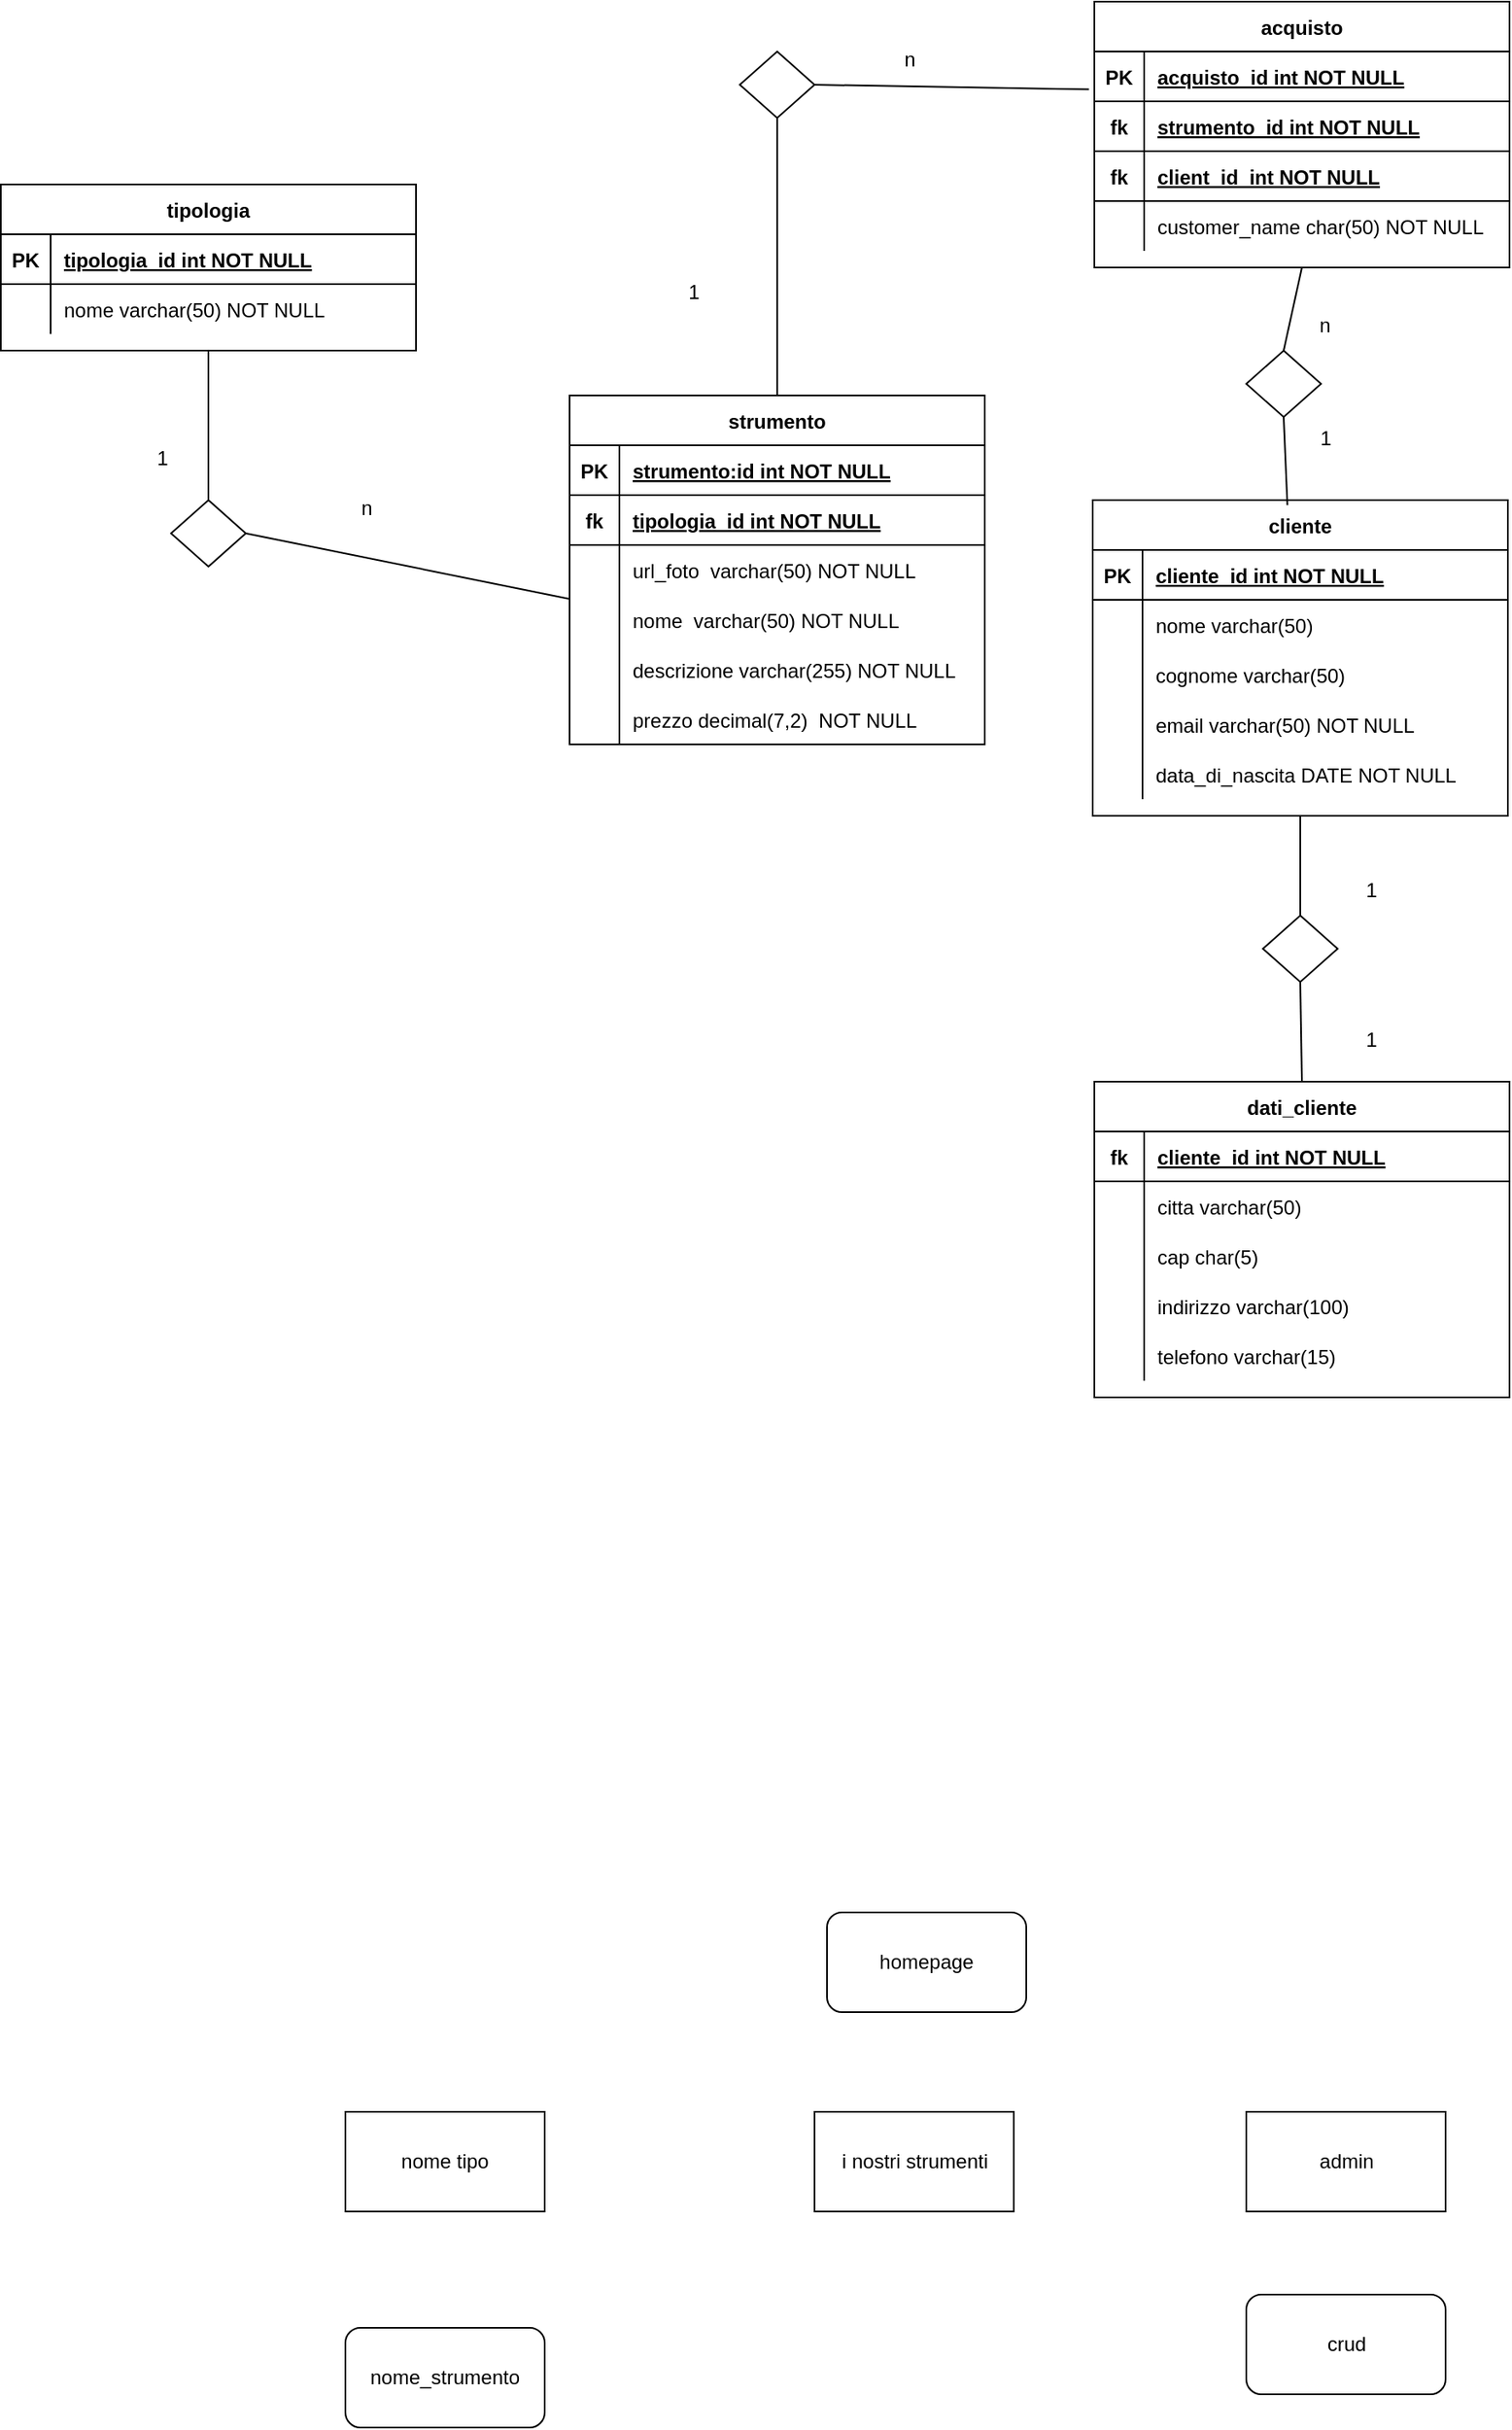 <mxfile version="20.5.3" type="embed"><diagram id="R2lEEEUBdFMjLlhIrx00" name="Page-1"><mxGraphModel dx="2810" dy="2966" grid="1" gridSize="10" guides="1" tooltips="1" connect="1" arrows="1" fold="1" page="1" pageScale="1" pageWidth="850" pageHeight="1100" math="0" shadow="0" extFonts="Permanent Marker^https://fonts.googleapis.com/css?family=Permanent+Marker"><root><mxCell id="0"/><mxCell id="1" parent="0"/><mxCell id="C-vyLk0tnHw3VtMMgP7b-23" value="strumento" style="shape=table;startSize=30;container=1;collapsible=1;childLayout=tableLayout;fixedRows=1;rowLines=0;fontStyle=1;align=center;resizeLast=1;" parent="1" vertex="1"><mxGeometry x="175" y="207" width="250" height="210" as="geometry"/></mxCell><mxCell id="0L6NNdQoNiZT2epKja19-103" value="" style="shape=partialRectangle;collapsible=0;dropTarget=0;pointerEvents=0;fillColor=none;points=[[0,0.5],[1,0.5]];portConstraint=eastwest;top=0;left=0;right=0;bottom=1;" parent="C-vyLk0tnHw3VtMMgP7b-23" vertex="1"><mxGeometry y="30" width="250" height="30" as="geometry"/></mxCell><mxCell id="0L6NNdQoNiZT2epKja19-104" value="PK" style="shape=partialRectangle;overflow=hidden;connectable=0;fillColor=none;top=0;left=0;bottom=0;right=0;fontStyle=1;" parent="0L6NNdQoNiZT2epKja19-103" vertex="1"><mxGeometry width="30" height="30" as="geometry"><mxRectangle width="30" height="30" as="alternateBounds"/></mxGeometry></mxCell><mxCell id="0L6NNdQoNiZT2epKja19-105" value="strumento:id int NOT NULL " style="shape=partialRectangle;overflow=hidden;connectable=0;fillColor=none;top=0;left=0;bottom=0;right=0;align=left;spacingLeft=6;fontStyle=5;" parent="0L6NNdQoNiZT2epKja19-103" vertex="1"><mxGeometry x="30" width="220" height="30" as="geometry"><mxRectangle width="220" height="30" as="alternateBounds"/></mxGeometry></mxCell><mxCell id="C-vyLk0tnHw3VtMMgP7b-24" value="" style="shape=partialRectangle;collapsible=0;dropTarget=0;pointerEvents=0;fillColor=none;points=[[0,0.5],[1,0.5]];portConstraint=eastwest;top=0;left=0;right=0;bottom=1;" parent="C-vyLk0tnHw3VtMMgP7b-23" vertex="1"><mxGeometry y="60" width="250" height="30" as="geometry"/></mxCell><mxCell id="C-vyLk0tnHw3VtMMgP7b-25" value="fk" style="shape=partialRectangle;overflow=hidden;connectable=0;fillColor=none;top=0;left=0;bottom=0;right=0;fontStyle=1;" parent="C-vyLk0tnHw3VtMMgP7b-24" vertex="1"><mxGeometry width="30" height="30" as="geometry"><mxRectangle width="30" height="30" as="alternateBounds"/></mxGeometry></mxCell><mxCell id="C-vyLk0tnHw3VtMMgP7b-26" value="tipologia_id int NOT NULL " style="shape=partialRectangle;overflow=hidden;connectable=0;fillColor=none;top=0;left=0;bottom=0;right=0;align=left;spacingLeft=6;fontStyle=5;" parent="C-vyLk0tnHw3VtMMgP7b-24" vertex="1"><mxGeometry x="30" width="220" height="30" as="geometry"><mxRectangle width="220" height="30" as="alternateBounds"/></mxGeometry></mxCell><mxCell id="0L6NNdQoNiZT2epKja19-24" value="" style="shape=partialRectangle;collapsible=0;dropTarget=0;pointerEvents=0;fillColor=none;points=[[0,0.5],[1,0.5]];portConstraint=eastwest;top=0;left=0;right=0;bottom=0;" parent="C-vyLk0tnHw3VtMMgP7b-23" vertex="1"><mxGeometry y="90" width="250" height="30" as="geometry"/></mxCell><mxCell id="0L6NNdQoNiZT2epKja19-25" value="" style="shape=partialRectangle;overflow=hidden;connectable=0;fillColor=none;top=0;left=0;bottom=0;right=0;" parent="0L6NNdQoNiZT2epKja19-24" vertex="1"><mxGeometry width="30" height="30" as="geometry"><mxRectangle width="30" height="30" as="alternateBounds"/></mxGeometry></mxCell><mxCell id="0L6NNdQoNiZT2epKja19-26" value="url_foto  varchar(50) NOT NULL" style="shape=partialRectangle;overflow=hidden;connectable=0;fillColor=none;top=0;left=0;bottom=0;right=0;align=left;spacingLeft=6;" parent="0L6NNdQoNiZT2epKja19-24" vertex="1"><mxGeometry x="30" width="220" height="30" as="geometry"><mxRectangle width="220" height="30" as="alternateBounds"/></mxGeometry></mxCell><mxCell id="0L6NNdQoNiZT2epKja19-27" value="" style="shape=partialRectangle;collapsible=0;dropTarget=0;pointerEvents=0;fillColor=none;points=[[0,0.5],[1,0.5]];portConstraint=eastwest;top=0;left=0;right=0;bottom=0;" parent="C-vyLk0tnHw3VtMMgP7b-23" vertex="1"><mxGeometry y="120" width="250" height="30" as="geometry"/></mxCell><mxCell id="0L6NNdQoNiZT2epKja19-28" value="" style="shape=partialRectangle;overflow=hidden;connectable=0;fillColor=none;top=0;left=0;bottom=0;right=0;" parent="0L6NNdQoNiZT2epKja19-27" vertex="1"><mxGeometry width="30" height="30" as="geometry"><mxRectangle width="30" height="30" as="alternateBounds"/></mxGeometry></mxCell><mxCell id="0L6NNdQoNiZT2epKja19-29" value="nome  varchar(50) NOT NULL" style="shape=partialRectangle;overflow=hidden;connectable=0;fillColor=none;top=0;left=0;bottom=0;right=0;align=left;spacingLeft=6;" parent="0L6NNdQoNiZT2epKja19-27" vertex="1"><mxGeometry x="30" width="220" height="30" as="geometry"><mxRectangle width="220" height="30" as="alternateBounds"/></mxGeometry></mxCell><mxCell id="0L6NNdQoNiZT2epKja19-30" value="" style="shape=partialRectangle;collapsible=0;dropTarget=0;pointerEvents=0;fillColor=none;points=[[0,0.5],[1,0.5]];portConstraint=eastwest;top=0;left=0;right=0;bottom=0;" parent="C-vyLk0tnHw3VtMMgP7b-23" vertex="1"><mxGeometry y="150" width="250" height="30" as="geometry"/></mxCell><mxCell id="0L6NNdQoNiZT2epKja19-31" value="" style="shape=partialRectangle;overflow=hidden;connectable=0;fillColor=none;top=0;left=0;bottom=0;right=0;" parent="0L6NNdQoNiZT2epKja19-30" vertex="1"><mxGeometry width="30" height="30" as="geometry"><mxRectangle width="30" height="30" as="alternateBounds"/></mxGeometry></mxCell><mxCell id="0L6NNdQoNiZT2epKja19-32" value="descrizione varchar(255) NOT NULL" style="shape=partialRectangle;overflow=hidden;connectable=0;fillColor=none;top=0;left=0;bottom=0;right=0;align=left;spacingLeft=6;" parent="0L6NNdQoNiZT2epKja19-30" vertex="1"><mxGeometry x="30" width="220" height="30" as="geometry"><mxRectangle width="220" height="30" as="alternateBounds"/></mxGeometry></mxCell><mxCell id="C-vyLk0tnHw3VtMMgP7b-27" value="" style="shape=partialRectangle;collapsible=0;dropTarget=0;pointerEvents=0;fillColor=none;points=[[0,0.5],[1,0.5]];portConstraint=eastwest;top=0;left=0;right=0;bottom=0;" parent="C-vyLk0tnHw3VtMMgP7b-23" vertex="1"><mxGeometry y="180" width="250" height="30" as="geometry"/></mxCell><mxCell id="C-vyLk0tnHw3VtMMgP7b-28" value="" style="shape=partialRectangle;overflow=hidden;connectable=0;fillColor=none;top=0;left=0;bottom=0;right=0;" parent="C-vyLk0tnHw3VtMMgP7b-27" vertex="1"><mxGeometry width="30" height="30" as="geometry"><mxRectangle width="30" height="30" as="alternateBounds"/></mxGeometry></mxCell><mxCell id="C-vyLk0tnHw3VtMMgP7b-29" value="prezzo decimal(7,2)  NOT NULL" style="shape=partialRectangle;overflow=hidden;connectable=0;fillColor=none;top=0;left=0;bottom=0;right=0;align=left;spacingLeft=6;" parent="C-vyLk0tnHw3VtMMgP7b-27" vertex="1"><mxGeometry x="30" width="220" height="30" as="geometry"><mxRectangle width="220" height="30" as="alternateBounds"/></mxGeometry></mxCell><mxCell id="0L6NNdQoNiZT2epKja19-1" value="tipologia" style="shape=table;startSize=30;container=1;collapsible=1;childLayout=tableLayout;fixedRows=1;rowLines=0;fontStyle=1;align=center;resizeLast=1;" parent="1" vertex="1"><mxGeometry x="-167.5" y="80" width="250" height="100" as="geometry"/></mxCell><mxCell id="0L6NNdQoNiZT2epKja19-2" value="" style="shape=partialRectangle;collapsible=0;dropTarget=0;pointerEvents=0;fillColor=none;points=[[0,0.5],[1,0.5]];portConstraint=eastwest;top=0;left=0;right=0;bottom=1;" parent="0L6NNdQoNiZT2epKja19-1" vertex="1"><mxGeometry y="30" width="250" height="30" as="geometry"/></mxCell><mxCell id="0L6NNdQoNiZT2epKja19-3" value="PK" style="shape=partialRectangle;overflow=hidden;connectable=0;fillColor=none;top=0;left=0;bottom=0;right=0;fontStyle=1;" parent="0L6NNdQoNiZT2epKja19-2" vertex="1"><mxGeometry width="30" height="30" as="geometry"><mxRectangle width="30" height="30" as="alternateBounds"/></mxGeometry></mxCell><mxCell id="0L6NNdQoNiZT2epKja19-4" value="tipologia_id int NOT NULL " style="shape=partialRectangle;overflow=hidden;connectable=0;fillColor=none;top=0;left=0;bottom=0;right=0;align=left;spacingLeft=6;fontStyle=5;" parent="0L6NNdQoNiZT2epKja19-2" vertex="1"><mxGeometry x="30" width="220" height="30" as="geometry"><mxRectangle width="220" height="30" as="alternateBounds"/></mxGeometry></mxCell><mxCell id="0L6NNdQoNiZT2epKja19-5" value="" style="shape=partialRectangle;collapsible=0;dropTarget=0;pointerEvents=0;fillColor=none;points=[[0,0.5],[1,0.5]];portConstraint=eastwest;top=0;left=0;right=0;bottom=0;" parent="0L6NNdQoNiZT2epKja19-1" vertex="1"><mxGeometry y="60" width="250" height="30" as="geometry"/></mxCell><mxCell id="0L6NNdQoNiZT2epKja19-6" value="" style="shape=partialRectangle;overflow=hidden;connectable=0;fillColor=none;top=0;left=0;bottom=0;right=0;" parent="0L6NNdQoNiZT2epKja19-5" vertex="1"><mxGeometry width="30" height="30" as="geometry"><mxRectangle width="30" height="30" as="alternateBounds"/></mxGeometry></mxCell><mxCell id="0L6NNdQoNiZT2epKja19-7" value="nome varchar(50) NOT NULL" style="shape=partialRectangle;overflow=hidden;connectable=0;fillColor=none;top=0;left=0;bottom=0;right=0;align=left;spacingLeft=6;" parent="0L6NNdQoNiZT2epKja19-5" vertex="1"><mxGeometry x="30" width="220" height="30" as="geometry"><mxRectangle width="220" height="30" as="alternateBounds"/></mxGeometry></mxCell><mxCell id="0L6NNdQoNiZT2epKja19-8" value="cliente" style="shape=table;startSize=30;container=1;collapsible=1;childLayout=tableLayout;fixedRows=1;rowLines=0;fontStyle=1;align=center;resizeLast=1;" parent="1" vertex="1"><mxGeometry x="490" y="270" width="250" height="190" as="geometry"/></mxCell><mxCell id="0L6NNdQoNiZT2epKja19-9" value="" style="shape=partialRectangle;collapsible=0;dropTarget=0;pointerEvents=0;fillColor=none;points=[[0,0.5],[1,0.5]];portConstraint=eastwest;top=0;left=0;right=0;bottom=1;" parent="0L6NNdQoNiZT2epKja19-8" vertex="1"><mxGeometry y="30" width="250" height="30" as="geometry"/></mxCell><mxCell id="0L6NNdQoNiZT2epKja19-10" value="PK" style="shape=partialRectangle;overflow=hidden;connectable=0;fillColor=none;top=0;left=0;bottom=0;right=0;fontStyle=1;" parent="0L6NNdQoNiZT2epKja19-9" vertex="1"><mxGeometry width="30" height="30" as="geometry"><mxRectangle width="30" height="30" as="alternateBounds"/></mxGeometry></mxCell><mxCell id="0L6NNdQoNiZT2epKja19-11" value="cliente_id int NOT NULL " style="shape=partialRectangle;overflow=hidden;connectable=0;fillColor=none;top=0;left=0;bottom=0;right=0;align=left;spacingLeft=6;fontStyle=5;" parent="0L6NNdQoNiZT2epKja19-9" vertex="1"><mxGeometry x="30" width="220" height="30" as="geometry"><mxRectangle width="220" height="30" as="alternateBounds"/></mxGeometry></mxCell><mxCell id="0L6NNdQoNiZT2epKja19-12" value="" style="shape=partialRectangle;collapsible=0;dropTarget=0;pointerEvents=0;fillColor=none;points=[[0,0.5],[1,0.5]];portConstraint=eastwest;top=0;left=0;right=0;bottom=0;" parent="0L6NNdQoNiZT2epKja19-8" vertex="1"><mxGeometry y="60" width="250" height="30" as="geometry"/></mxCell><mxCell id="0L6NNdQoNiZT2epKja19-13" value="" style="shape=partialRectangle;overflow=hidden;connectable=0;fillColor=none;top=0;left=0;bottom=0;right=0;" parent="0L6NNdQoNiZT2epKja19-12" vertex="1"><mxGeometry width="30" height="30" as="geometry"><mxRectangle width="30" height="30" as="alternateBounds"/></mxGeometry></mxCell><mxCell id="0L6NNdQoNiZT2epKja19-14" value="nome varchar(50)" style="shape=partialRectangle;overflow=hidden;connectable=0;fillColor=none;top=0;left=0;bottom=0;right=0;align=left;spacingLeft=6;" parent="0L6NNdQoNiZT2epKja19-12" vertex="1"><mxGeometry x="30" width="220" height="30" as="geometry"><mxRectangle width="220" height="30" as="alternateBounds"/></mxGeometry></mxCell><mxCell id="0L6NNdQoNiZT2epKja19-48" value="" style="shape=partialRectangle;collapsible=0;dropTarget=0;pointerEvents=0;fillColor=none;points=[[0,0.5],[1,0.5]];portConstraint=eastwest;top=0;left=0;right=0;bottom=0;" parent="0L6NNdQoNiZT2epKja19-8" vertex="1"><mxGeometry y="90" width="250" height="30" as="geometry"/></mxCell><mxCell id="0L6NNdQoNiZT2epKja19-49" value="" style="shape=partialRectangle;overflow=hidden;connectable=0;fillColor=none;top=0;left=0;bottom=0;right=0;" parent="0L6NNdQoNiZT2epKja19-48" vertex="1"><mxGeometry width="30" height="30" as="geometry"><mxRectangle width="30" height="30" as="alternateBounds"/></mxGeometry></mxCell><mxCell id="0L6NNdQoNiZT2epKja19-50" value="cognome varchar(50) " style="shape=partialRectangle;overflow=hidden;connectable=0;fillColor=none;top=0;left=0;bottom=0;right=0;align=left;spacingLeft=6;" parent="0L6NNdQoNiZT2epKja19-48" vertex="1"><mxGeometry x="30" width="220" height="30" as="geometry"><mxRectangle width="220" height="30" as="alternateBounds"/></mxGeometry></mxCell><mxCell id="0L6NNdQoNiZT2epKja19-51" value="" style="shape=partialRectangle;collapsible=0;dropTarget=0;pointerEvents=0;fillColor=none;points=[[0,0.5],[1,0.5]];portConstraint=eastwest;top=0;left=0;right=0;bottom=0;" parent="0L6NNdQoNiZT2epKja19-8" vertex="1"><mxGeometry y="120" width="250" height="30" as="geometry"/></mxCell><mxCell id="0L6NNdQoNiZT2epKja19-52" value="" style="shape=partialRectangle;overflow=hidden;connectable=0;fillColor=none;top=0;left=0;bottom=0;right=0;" parent="0L6NNdQoNiZT2epKja19-51" vertex="1"><mxGeometry width="30" height="30" as="geometry"><mxRectangle width="30" height="30" as="alternateBounds"/></mxGeometry></mxCell><mxCell id="0L6NNdQoNiZT2epKja19-53" value="email varchar(50) NOT NULL" style="shape=partialRectangle;overflow=hidden;connectable=0;fillColor=none;top=0;left=0;bottom=0;right=0;align=left;spacingLeft=6;" parent="0L6NNdQoNiZT2epKja19-51" vertex="1"><mxGeometry x="30" width="220" height="30" as="geometry"><mxRectangle width="220" height="30" as="alternateBounds"/></mxGeometry></mxCell><mxCell id="0L6NNdQoNiZT2epKja19-54" value="" style="shape=partialRectangle;collapsible=0;dropTarget=0;pointerEvents=0;fillColor=none;points=[[0,0.5],[1,0.5]];portConstraint=eastwest;top=0;left=0;right=0;bottom=0;" parent="0L6NNdQoNiZT2epKja19-8" vertex="1"><mxGeometry y="150" width="250" height="30" as="geometry"/></mxCell><mxCell id="0L6NNdQoNiZT2epKja19-55" value="" style="shape=partialRectangle;overflow=hidden;connectable=0;fillColor=none;top=0;left=0;bottom=0;right=0;" parent="0L6NNdQoNiZT2epKja19-54" vertex="1"><mxGeometry width="30" height="30" as="geometry"><mxRectangle width="30" height="30" as="alternateBounds"/></mxGeometry></mxCell><mxCell id="0L6NNdQoNiZT2epKja19-56" value="data_di_nascita DATE NOT NULL" style="shape=partialRectangle;overflow=hidden;connectable=0;fillColor=none;top=0;left=0;bottom=0;right=0;align=left;spacingLeft=6;" parent="0L6NNdQoNiZT2epKja19-54" vertex="1"><mxGeometry x="30" width="220" height="30" as="geometry"><mxRectangle width="220" height="30" as="alternateBounds"/></mxGeometry></mxCell><mxCell id="0L6NNdQoNiZT2epKja19-15" value="acquisto" style="shape=table;startSize=30;container=1;collapsible=1;childLayout=tableLayout;fixedRows=1;rowLines=0;fontStyle=1;align=center;resizeLast=1;" parent="1" vertex="1"><mxGeometry x="491" y="-30" width="250" height="160" as="geometry"/></mxCell><mxCell id="0L6NNdQoNiZT2epKja19-16" value="" style="shape=partialRectangle;collapsible=0;dropTarget=0;pointerEvents=0;fillColor=none;points=[[0,0.5],[1,0.5]];portConstraint=eastwest;top=0;left=0;right=0;bottom=1;" parent="0L6NNdQoNiZT2epKja19-15" vertex="1"><mxGeometry y="30" width="250" height="30" as="geometry"/></mxCell><mxCell id="0L6NNdQoNiZT2epKja19-17" value="PK" style="shape=partialRectangle;overflow=hidden;connectable=0;fillColor=none;top=0;left=0;bottom=0;right=0;fontStyle=1;" parent="0L6NNdQoNiZT2epKja19-16" vertex="1"><mxGeometry width="30" height="30" as="geometry"><mxRectangle width="30" height="30" as="alternateBounds"/></mxGeometry></mxCell><mxCell id="0L6NNdQoNiZT2epKja19-18" value="acquisto_id int NOT NULL " style="shape=partialRectangle;overflow=hidden;connectable=0;fillColor=none;top=0;left=0;bottom=0;right=0;align=left;spacingLeft=6;fontStyle=5;" parent="0L6NNdQoNiZT2epKja19-16" vertex="1"><mxGeometry x="30" width="220" height="30" as="geometry"><mxRectangle width="220" height="30" as="alternateBounds"/></mxGeometry></mxCell><mxCell id="0L6NNdQoNiZT2epKja19-107" value="" style="shape=partialRectangle;collapsible=0;dropTarget=0;pointerEvents=0;fillColor=none;points=[[0,0.5],[1,0.5]];portConstraint=eastwest;top=0;left=0;right=0;bottom=1;" parent="0L6NNdQoNiZT2epKja19-15" vertex="1"><mxGeometry y="60" width="250" height="30" as="geometry"/></mxCell><mxCell id="0L6NNdQoNiZT2epKja19-108" value="fk" style="shape=partialRectangle;overflow=hidden;connectable=0;fillColor=none;top=0;left=0;bottom=0;right=0;fontStyle=1;" parent="0L6NNdQoNiZT2epKja19-107" vertex="1"><mxGeometry width="30" height="30" as="geometry"><mxRectangle width="30" height="30" as="alternateBounds"/></mxGeometry></mxCell><mxCell id="0L6NNdQoNiZT2epKja19-109" value="strumento_id int NOT NULL " style="shape=partialRectangle;overflow=hidden;connectable=0;fillColor=none;top=0;left=0;bottom=0;right=0;align=left;spacingLeft=6;fontStyle=5;" parent="0L6NNdQoNiZT2epKja19-107" vertex="1"><mxGeometry x="30" width="220" height="30" as="geometry"><mxRectangle width="220" height="30" as="alternateBounds"/></mxGeometry></mxCell><mxCell id="0L6NNdQoNiZT2epKja19-110" value="" style="shape=partialRectangle;collapsible=0;dropTarget=0;pointerEvents=0;fillColor=none;points=[[0,0.5],[1,0.5]];portConstraint=eastwest;top=0;left=0;right=0;bottom=1;" parent="0L6NNdQoNiZT2epKja19-15" vertex="1"><mxGeometry y="90" width="250" height="30" as="geometry"/></mxCell><mxCell id="0L6NNdQoNiZT2epKja19-111" value="fk" style="shape=partialRectangle;overflow=hidden;connectable=0;fillColor=none;top=0;left=0;bottom=0;right=0;fontStyle=1;" parent="0L6NNdQoNiZT2epKja19-110" vertex="1"><mxGeometry width="30" height="30" as="geometry"><mxRectangle width="30" height="30" as="alternateBounds"/></mxGeometry></mxCell><mxCell id="0L6NNdQoNiZT2epKja19-112" value="client_id  int NOT NULL " style="shape=partialRectangle;overflow=hidden;connectable=0;fillColor=none;top=0;left=0;bottom=0;right=0;align=left;spacingLeft=6;fontStyle=5;" parent="0L6NNdQoNiZT2epKja19-110" vertex="1"><mxGeometry x="30" width="220" height="30" as="geometry"><mxRectangle width="220" height="30" as="alternateBounds"/></mxGeometry></mxCell><mxCell id="0L6NNdQoNiZT2epKja19-19" value="" style="shape=partialRectangle;collapsible=0;dropTarget=0;pointerEvents=0;fillColor=none;points=[[0,0.5],[1,0.5]];portConstraint=eastwest;top=0;left=0;right=0;bottom=0;" parent="0L6NNdQoNiZT2epKja19-15" vertex="1"><mxGeometry y="120" width="250" height="30" as="geometry"/></mxCell><mxCell id="0L6NNdQoNiZT2epKja19-20" value="" style="shape=partialRectangle;overflow=hidden;connectable=0;fillColor=none;top=0;left=0;bottom=0;right=0;" parent="0L6NNdQoNiZT2epKja19-19" vertex="1"><mxGeometry width="30" height="30" as="geometry"><mxRectangle width="30" height="30" as="alternateBounds"/></mxGeometry></mxCell><mxCell id="0L6NNdQoNiZT2epKja19-21" value="customer_name char(50) NOT NULL" style="shape=partialRectangle;overflow=hidden;connectable=0;fillColor=none;top=0;left=0;bottom=0;right=0;align=left;spacingLeft=6;" parent="0L6NNdQoNiZT2epKja19-19" vertex="1"><mxGeometry x="30" width="220" height="30" as="geometry"><mxRectangle width="220" height="30" as="alternateBounds"/></mxGeometry></mxCell><mxCell id="0L6NNdQoNiZT2epKja19-33" value="" style="rhombus;whiteSpace=wrap;html=1;" parent="1" vertex="1"><mxGeometry x="-65" y="270" width="45" height="40" as="geometry"/></mxCell><mxCell id="0L6NNdQoNiZT2epKja19-34" value="" style="endArrow=none;html=1;rounded=0;entryX=1;entryY=0.5;entryDx=0;entryDy=0;exitX=-0.002;exitY=0.08;exitDx=0;exitDy=0;exitPerimeter=0;" parent="1" source="0L6NNdQoNiZT2epKja19-27" target="0L6NNdQoNiZT2epKja19-33" edge="1"><mxGeometry width="50" height="50" relative="1" as="geometry"><mxPoint x="400" y="300" as="sourcePoint"/><mxPoint x="450" y="250" as="targetPoint"/></mxGeometry></mxCell><mxCell id="0L6NNdQoNiZT2epKja19-35" value="" style="endArrow=none;html=1;rounded=0;entryX=0.5;entryY=1;entryDx=0;entryDy=0;exitX=0.5;exitY=0;exitDx=0;exitDy=0;" parent="1" source="0L6NNdQoNiZT2epKja19-33" target="0L6NNdQoNiZT2epKja19-1" edge="1"><mxGeometry width="50" height="50" relative="1" as="geometry"><mxPoint x="400" y="300" as="sourcePoint"/><mxPoint x="450" y="250" as="targetPoint"/></mxGeometry></mxCell><mxCell id="0L6NNdQoNiZT2epKja19-37" value="1" style="text;html=1;strokeColor=none;fillColor=none;align=center;verticalAlign=middle;whiteSpace=wrap;rounded=0;" parent="1" vertex="1"><mxGeometry x="-100" y="230" width="60" height="30" as="geometry"/></mxCell><mxCell id="0L6NNdQoNiZT2epKja19-38" value="" style="rhombus;whiteSpace=wrap;html=1;" parent="1" vertex="1"><mxGeometry x="277.5" width="45" height="40" as="geometry"/></mxCell><mxCell id="0L6NNdQoNiZT2epKja19-39" value="" style="endArrow=none;html=1;rounded=0;entryX=0.5;entryY=1;entryDx=0;entryDy=0;exitX=0.5;exitY=0;exitDx=0;exitDy=0;" parent="1" source="C-vyLk0tnHw3VtMMgP7b-23" target="0L6NNdQoNiZT2epKja19-38" edge="1"><mxGeometry width="50" height="50" relative="1" as="geometry"><mxPoint x="400" y="300" as="sourcePoint"/><mxPoint x="450" y="250" as="targetPoint"/></mxGeometry></mxCell><mxCell id="0L6NNdQoNiZT2epKja19-40" value="" style="endArrow=none;html=1;rounded=0;entryX=-0.013;entryY=0.76;entryDx=0;entryDy=0;entryPerimeter=0;exitX=1;exitY=0.5;exitDx=0;exitDy=0;" parent="1" source="0L6NNdQoNiZT2epKja19-38" target="0L6NNdQoNiZT2epKja19-16" edge="1"><mxGeometry width="50" height="50" relative="1" as="geometry"><mxPoint x="400" y="300" as="sourcePoint"/><mxPoint x="450" y="250" as="targetPoint"/></mxGeometry></mxCell><mxCell id="0L6NNdQoNiZT2epKja19-41" value="1" style="text;html=1;strokeColor=none;fillColor=none;align=center;verticalAlign=middle;whiteSpace=wrap;rounded=0;" parent="1" vertex="1"><mxGeometry x="220" y="130" width="60" height="30" as="geometry"/></mxCell><mxCell id="0L6NNdQoNiZT2epKja19-42" value="n" style="text;html=1;strokeColor=none;fillColor=none;align=center;verticalAlign=middle;whiteSpace=wrap;rounded=0;" parent="1" vertex="1"><mxGeometry x="350" y="-10" width="60" height="30" as="geometry"/></mxCell><mxCell id="0L6NNdQoNiZT2epKja19-43" value="" style="rhombus;whiteSpace=wrap;html=1;" parent="1" vertex="1"><mxGeometry x="582.5" y="180" width="45" height="40" as="geometry"/></mxCell><mxCell id="0L6NNdQoNiZT2epKja19-44" value="" style="endArrow=none;html=1;rounded=0;entryX=0.5;entryY=1;entryDx=0;entryDy=0;exitX=0.469;exitY=0.016;exitDx=0;exitDy=0;exitPerimeter=0;" parent="1" source="0L6NNdQoNiZT2epKja19-8" target="0L6NNdQoNiZT2epKja19-43" edge="1"><mxGeometry width="50" height="50" relative="1" as="geometry"><mxPoint x="400" y="300" as="sourcePoint"/><mxPoint x="450" y="250" as="targetPoint"/></mxGeometry></mxCell><mxCell id="0L6NNdQoNiZT2epKja19-45" value="" style="endArrow=none;html=1;rounded=0;entryX=0.5;entryY=1;entryDx=0;entryDy=0;exitX=0.5;exitY=0;exitDx=0;exitDy=0;" parent="1" source="0L6NNdQoNiZT2epKja19-43" target="0L6NNdQoNiZT2epKja19-15" edge="1"><mxGeometry width="50" height="50" relative="1" as="geometry"><mxPoint x="400" y="300" as="sourcePoint"/><mxPoint x="450" y="250" as="targetPoint"/></mxGeometry></mxCell><mxCell id="0L6NNdQoNiZT2epKja19-46" value="1" style="text;html=1;align=center;verticalAlign=middle;resizable=0;points=[];autosize=1;strokeColor=none;fillColor=none;" parent="1" vertex="1"><mxGeometry x="615" y="218" width="30" height="30" as="geometry"/></mxCell><mxCell id="0L6NNdQoNiZT2epKja19-47" value="n" style="text;html=1;strokeColor=none;fillColor=none;align=center;verticalAlign=middle;whiteSpace=wrap;rounded=0;" parent="1" vertex="1"><mxGeometry x="600" y="150" width="60" height="30" as="geometry"/></mxCell><mxCell id="0L6NNdQoNiZT2epKja19-57" value="" style="rhombus;whiteSpace=wrap;html=1;" parent="1" vertex="1"><mxGeometry x="592.5" y="520" width="45" height="40" as="geometry"/></mxCell><mxCell id="0L6NNdQoNiZT2epKja19-82" value="dati_cliente" style="shape=table;startSize=30;container=1;collapsible=1;childLayout=tableLayout;fixedRows=1;rowLines=0;fontStyle=1;align=center;resizeLast=1;" parent="1" vertex="1"><mxGeometry x="491" y="620" width="250" height="190" as="geometry"/></mxCell><mxCell id="0L6NNdQoNiZT2epKja19-83" value="" style="shape=partialRectangle;collapsible=0;dropTarget=0;pointerEvents=0;fillColor=none;points=[[0,0.5],[1,0.5]];portConstraint=eastwest;top=0;left=0;right=0;bottom=1;" parent="0L6NNdQoNiZT2epKja19-82" vertex="1"><mxGeometry y="30" width="250" height="30" as="geometry"/></mxCell><mxCell id="0L6NNdQoNiZT2epKja19-84" value="fk" style="shape=partialRectangle;overflow=hidden;connectable=0;fillColor=none;top=0;left=0;bottom=0;right=0;fontStyle=1;" parent="0L6NNdQoNiZT2epKja19-83" vertex="1"><mxGeometry width="30" height="30" as="geometry"><mxRectangle width="30" height="30" as="alternateBounds"/></mxGeometry></mxCell><mxCell id="0L6NNdQoNiZT2epKja19-85" value="cliente_id int NOT NULL " style="shape=partialRectangle;overflow=hidden;connectable=0;fillColor=none;top=0;left=0;bottom=0;right=0;align=left;spacingLeft=6;fontStyle=5;" parent="0L6NNdQoNiZT2epKja19-83" vertex="1"><mxGeometry x="30" width="220" height="30" as="geometry"><mxRectangle width="220" height="30" as="alternateBounds"/></mxGeometry></mxCell><mxCell id="0L6NNdQoNiZT2epKja19-86" value="" style="shape=partialRectangle;collapsible=0;dropTarget=0;pointerEvents=0;fillColor=none;points=[[0,0.5],[1,0.5]];portConstraint=eastwest;top=0;left=0;right=0;bottom=0;" parent="0L6NNdQoNiZT2epKja19-82" vertex="1"><mxGeometry y="60" width="250" height="30" as="geometry"/></mxCell><mxCell id="0L6NNdQoNiZT2epKja19-87" value="" style="shape=partialRectangle;overflow=hidden;connectable=0;fillColor=none;top=0;left=0;bottom=0;right=0;" parent="0L6NNdQoNiZT2epKja19-86" vertex="1"><mxGeometry width="30" height="30" as="geometry"><mxRectangle width="30" height="30" as="alternateBounds"/></mxGeometry></mxCell><mxCell id="0L6NNdQoNiZT2epKja19-88" value="citta varchar(50) " style="shape=partialRectangle;overflow=hidden;connectable=0;fillColor=none;top=0;left=0;bottom=0;right=0;align=left;spacingLeft=6;" parent="0L6NNdQoNiZT2epKja19-86" vertex="1"><mxGeometry x="30" width="220" height="30" as="geometry"><mxRectangle width="220" height="30" as="alternateBounds"/></mxGeometry></mxCell><mxCell id="0L6NNdQoNiZT2epKja19-94" value="" style="shape=partialRectangle;collapsible=0;dropTarget=0;pointerEvents=0;fillColor=none;points=[[0,0.5],[1,0.5]];portConstraint=eastwest;top=0;left=0;right=0;bottom=0;" parent="0L6NNdQoNiZT2epKja19-82" vertex="1"><mxGeometry y="90" width="250" height="30" as="geometry"/></mxCell><mxCell id="0L6NNdQoNiZT2epKja19-95" value="" style="shape=partialRectangle;overflow=hidden;connectable=0;fillColor=none;top=0;left=0;bottom=0;right=0;" parent="0L6NNdQoNiZT2epKja19-94" vertex="1"><mxGeometry width="30" height="30" as="geometry"><mxRectangle width="30" height="30" as="alternateBounds"/></mxGeometry></mxCell><mxCell id="0L6NNdQoNiZT2epKja19-96" value="cap char(5) " style="shape=partialRectangle;overflow=hidden;connectable=0;fillColor=none;top=0;left=0;bottom=0;right=0;align=left;spacingLeft=6;" parent="0L6NNdQoNiZT2epKja19-94" vertex="1"><mxGeometry x="30" width="220" height="30" as="geometry"><mxRectangle width="220" height="30" as="alternateBounds"/></mxGeometry></mxCell><mxCell id="0L6NNdQoNiZT2epKja19-97" value="" style="shape=partialRectangle;collapsible=0;dropTarget=0;pointerEvents=0;fillColor=none;points=[[0,0.5],[1,0.5]];portConstraint=eastwest;top=0;left=0;right=0;bottom=0;" parent="0L6NNdQoNiZT2epKja19-82" vertex="1"><mxGeometry y="120" width="250" height="30" as="geometry"/></mxCell><mxCell id="0L6NNdQoNiZT2epKja19-98" value="" style="shape=partialRectangle;overflow=hidden;connectable=0;fillColor=none;top=0;left=0;bottom=0;right=0;" parent="0L6NNdQoNiZT2epKja19-97" vertex="1"><mxGeometry width="30" height="30" as="geometry"><mxRectangle width="30" height="30" as="alternateBounds"/></mxGeometry></mxCell><mxCell id="0L6NNdQoNiZT2epKja19-99" value="indirizzo varchar(100) " style="shape=partialRectangle;overflow=hidden;connectable=0;fillColor=none;top=0;left=0;bottom=0;right=0;align=left;spacingLeft=6;" parent="0L6NNdQoNiZT2epKja19-97" vertex="1"><mxGeometry x="30" width="220" height="30" as="geometry"><mxRectangle width="220" height="30" as="alternateBounds"/></mxGeometry></mxCell><mxCell id="0L6NNdQoNiZT2epKja19-100" value="" style="shape=partialRectangle;collapsible=0;dropTarget=0;pointerEvents=0;fillColor=none;points=[[0,0.5],[1,0.5]];portConstraint=eastwest;top=0;left=0;right=0;bottom=0;" parent="0L6NNdQoNiZT2epKja19-82" vertex="1"><mxGeometry y="150" width="250" height="30" as="geometry"/></mxCell><mxCell id="0L6NNdQoNiZT2epKja19-101" value="" style="shape=partialRectangle;overflow=hidden;connectable=0;fillColor=none;top=0;left=0;bottom=0;right=0;" parent="0L6NNdQoNiZT2epKja19-100" vertex="1"><mxGeometry width="30" height="30" as="geometry"><mxRectangle width="30" height="30" as="alternateBounds"/></mxGeometry></mxCell><mxCell id="0L6NNdQoNiZT2epKja19-102" value="telefono varchar(15) " style="shape=partialRectangle;overflow=hidden;connectable=0;fillColor=none;top=0;left=0;bottom=0;right=0;align=left;spacingLeft=6;" parent="0L6NNdQoNiZT2epKja19-100" vertex="1"><mxGeometry x="30" width="220" height="30" as="geometry"><mxRectangle width="220" height="30" as="alternateBounds"/></mxGeometry></mxCell><mxCell id="0L6NNdQoNiZT2epKja19-89" value="" style="endArrow=none;html=1;rounded=0;entryX=0.5;entryY=1;entryDx=0;entryDy=0;exitX=0.5;exitY=0;exitDx=0;exitDy=0;" parent="1" source="0L6NNdQoNiZT2epKja19-82" target="0L6NNdQoNiZT2epKja19-57" edge="1"><mxGeometry width="50" height="50" relative="1" as="geometry"><mxPoint x="360" y="390" as="sourcePoint"/><mxPoint x="410" y="340" as="targetPoint"/></mxGeometry></mxCell><mxCell id="0L6NNdQoNiZT2epKja19-90" value="" style="endArrow=none;html=1;rounded=0;entryX=0.5;entryY=1;entryDx=0;entryDy=0;exitX=0.5;exitY=0;exitDx=0;exitDy=0;" parent="1" source="0L6NNdQoNiZT2epKja19-57" target="0L6NNdQoNiZT2epKja19-8" edge="1"><mxGeometry width="50" height="50" relative="1" as="geometry"><mxPoint x="360" y="390" as="sourcePoint"/><mxPoint x="410" y="340" as="targetPoint"/></mxGeometry></mxCell><mxCell id="0L6NNdQoNiZT2epKja19-91" value="1" style="text;html=1;strokeColor=none;fillColor=none;align=center;verticalAlign=middle;whiteSpace=wrap;rounded=0;" parent="1" vertex="1"><mxGeometry x="627.5" y="580" width="60" height="30" as="geometry"/></mxCell><mxCell id="0L6NNdQoNiZT2epKja19-92" value="1" style="text;html=1;strokeColor=none;fillColor=none;align=center;verticalAlign=middle;whiteSpace=wrap;rounded=0;" parent="1" vertex="1"><mxGeometry x="627.5" y="490" width="60" height="30" as="geometry"/></mxCell><mxCell id="0L6NNdQoNiZT2epKja19-106" value="n" style="text;html=1;strokeColor=none;fillColor=none;align=center;verticalAlign=middle;whiteSpace=wrap;rounded=0;" parent="1" vertex="1"><mxGeometry x="22.5" y="260" width="60" height="30" as="geometry"/></mxCell><mxCell id="0L6NNdQoNiZT2epKja19-118" value="homepage" style="rounded=1;whiteSpace=wrap;html=1;" parent="1" vertex="1"><mxGeometry x="330" y="1120" width="120" height="60" as="geometry"/></mxCell><mxCell id="0L6NNdQoNiZT2epKja19-123" value="admin" style="rounded=0;whiteSpace=wrap;html=1;" parent="1" vertex="1"><mxGeometry x="582.5" y="1240" width="120" height="60" as="geometry"/></mxCell><mxCell id="0L6NNdQoNiZT2epKja19-124" value="nome tipo" style="rounded=0;whiteSpace=wrap;html=1;" parent="1" vertex="1"><mxGeometry x="40" y="1240" width="120" height="60" as="geometry"/></mxCell><mxCell id="0L6NNdQoNiZT2epKja19-125" value="i nostri strumenti" style="rounded=0;whiteSpace=wrap;html=1;" parent="1" vertex="1"><mxGeometry x="322.5" y="1240" width="120" height="60" as="geometry"/></mxCell><mxCell id="0L6NNdQoNiZT2epKja19-130" value="nome_strumento" style="rounded=1;whiteSpace=wrap;html=1;" parent="1" vertex="1"><mxGeometry x="40" y="1370" width="120" height="60" as="geometry"/></mxCell><mxCell id="0L6NNdQoNiZT2epKja19-131" value="crud" style="rounded=1;whiteSpace=wrap;html=1;" parent="1" vertex="1"><mxGeometry x="582.5" y="1350" width="120" height="60" as="geometry"/></mxCell></root></mxGraphModel></diagram></mxfile>